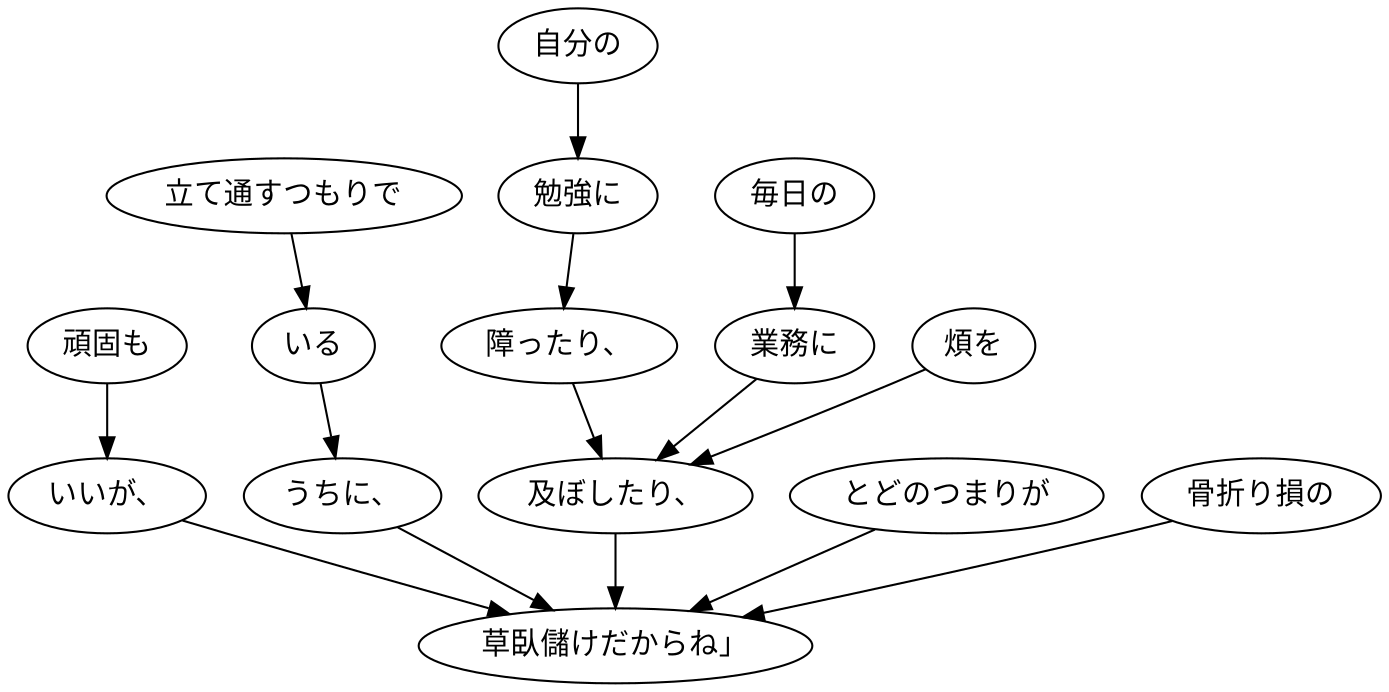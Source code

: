 digraph graph5368 {
	node0 [label="頑固も"];
	node1 [label="いいが、"];
	node2 [label="立て通すつもりで"];
	node3 [label="いる"];
	node4 [label="うちに、"];
	node5 [label="自分の"];
	node6 [label="勉強に"];
	node7 [label="障ったり、"];
	node8 [label="毎日の"];
	node9 [label="業務に"];
	node10 [label="煩を"];
	node11 [label="及ぼしたり、"];
	node12 [label="とどのつまりが"];
	node13 [label="骨折り損の"];
	node14 [label="草臥儲けだからね」"];
	node0 -> node1;
	node1 -> node14;
	node2 -> node3;
	node3 -> node4;
	node4 -> node14;
	node5 -> node6;
	node6 -> node7;
	node7 -> node11;
	node8 -> node9;
	node9 -> node11;
	node10 -> node11;
	node11 -> node14;
	node12 -> node14;
	node13 -> node14;
}
